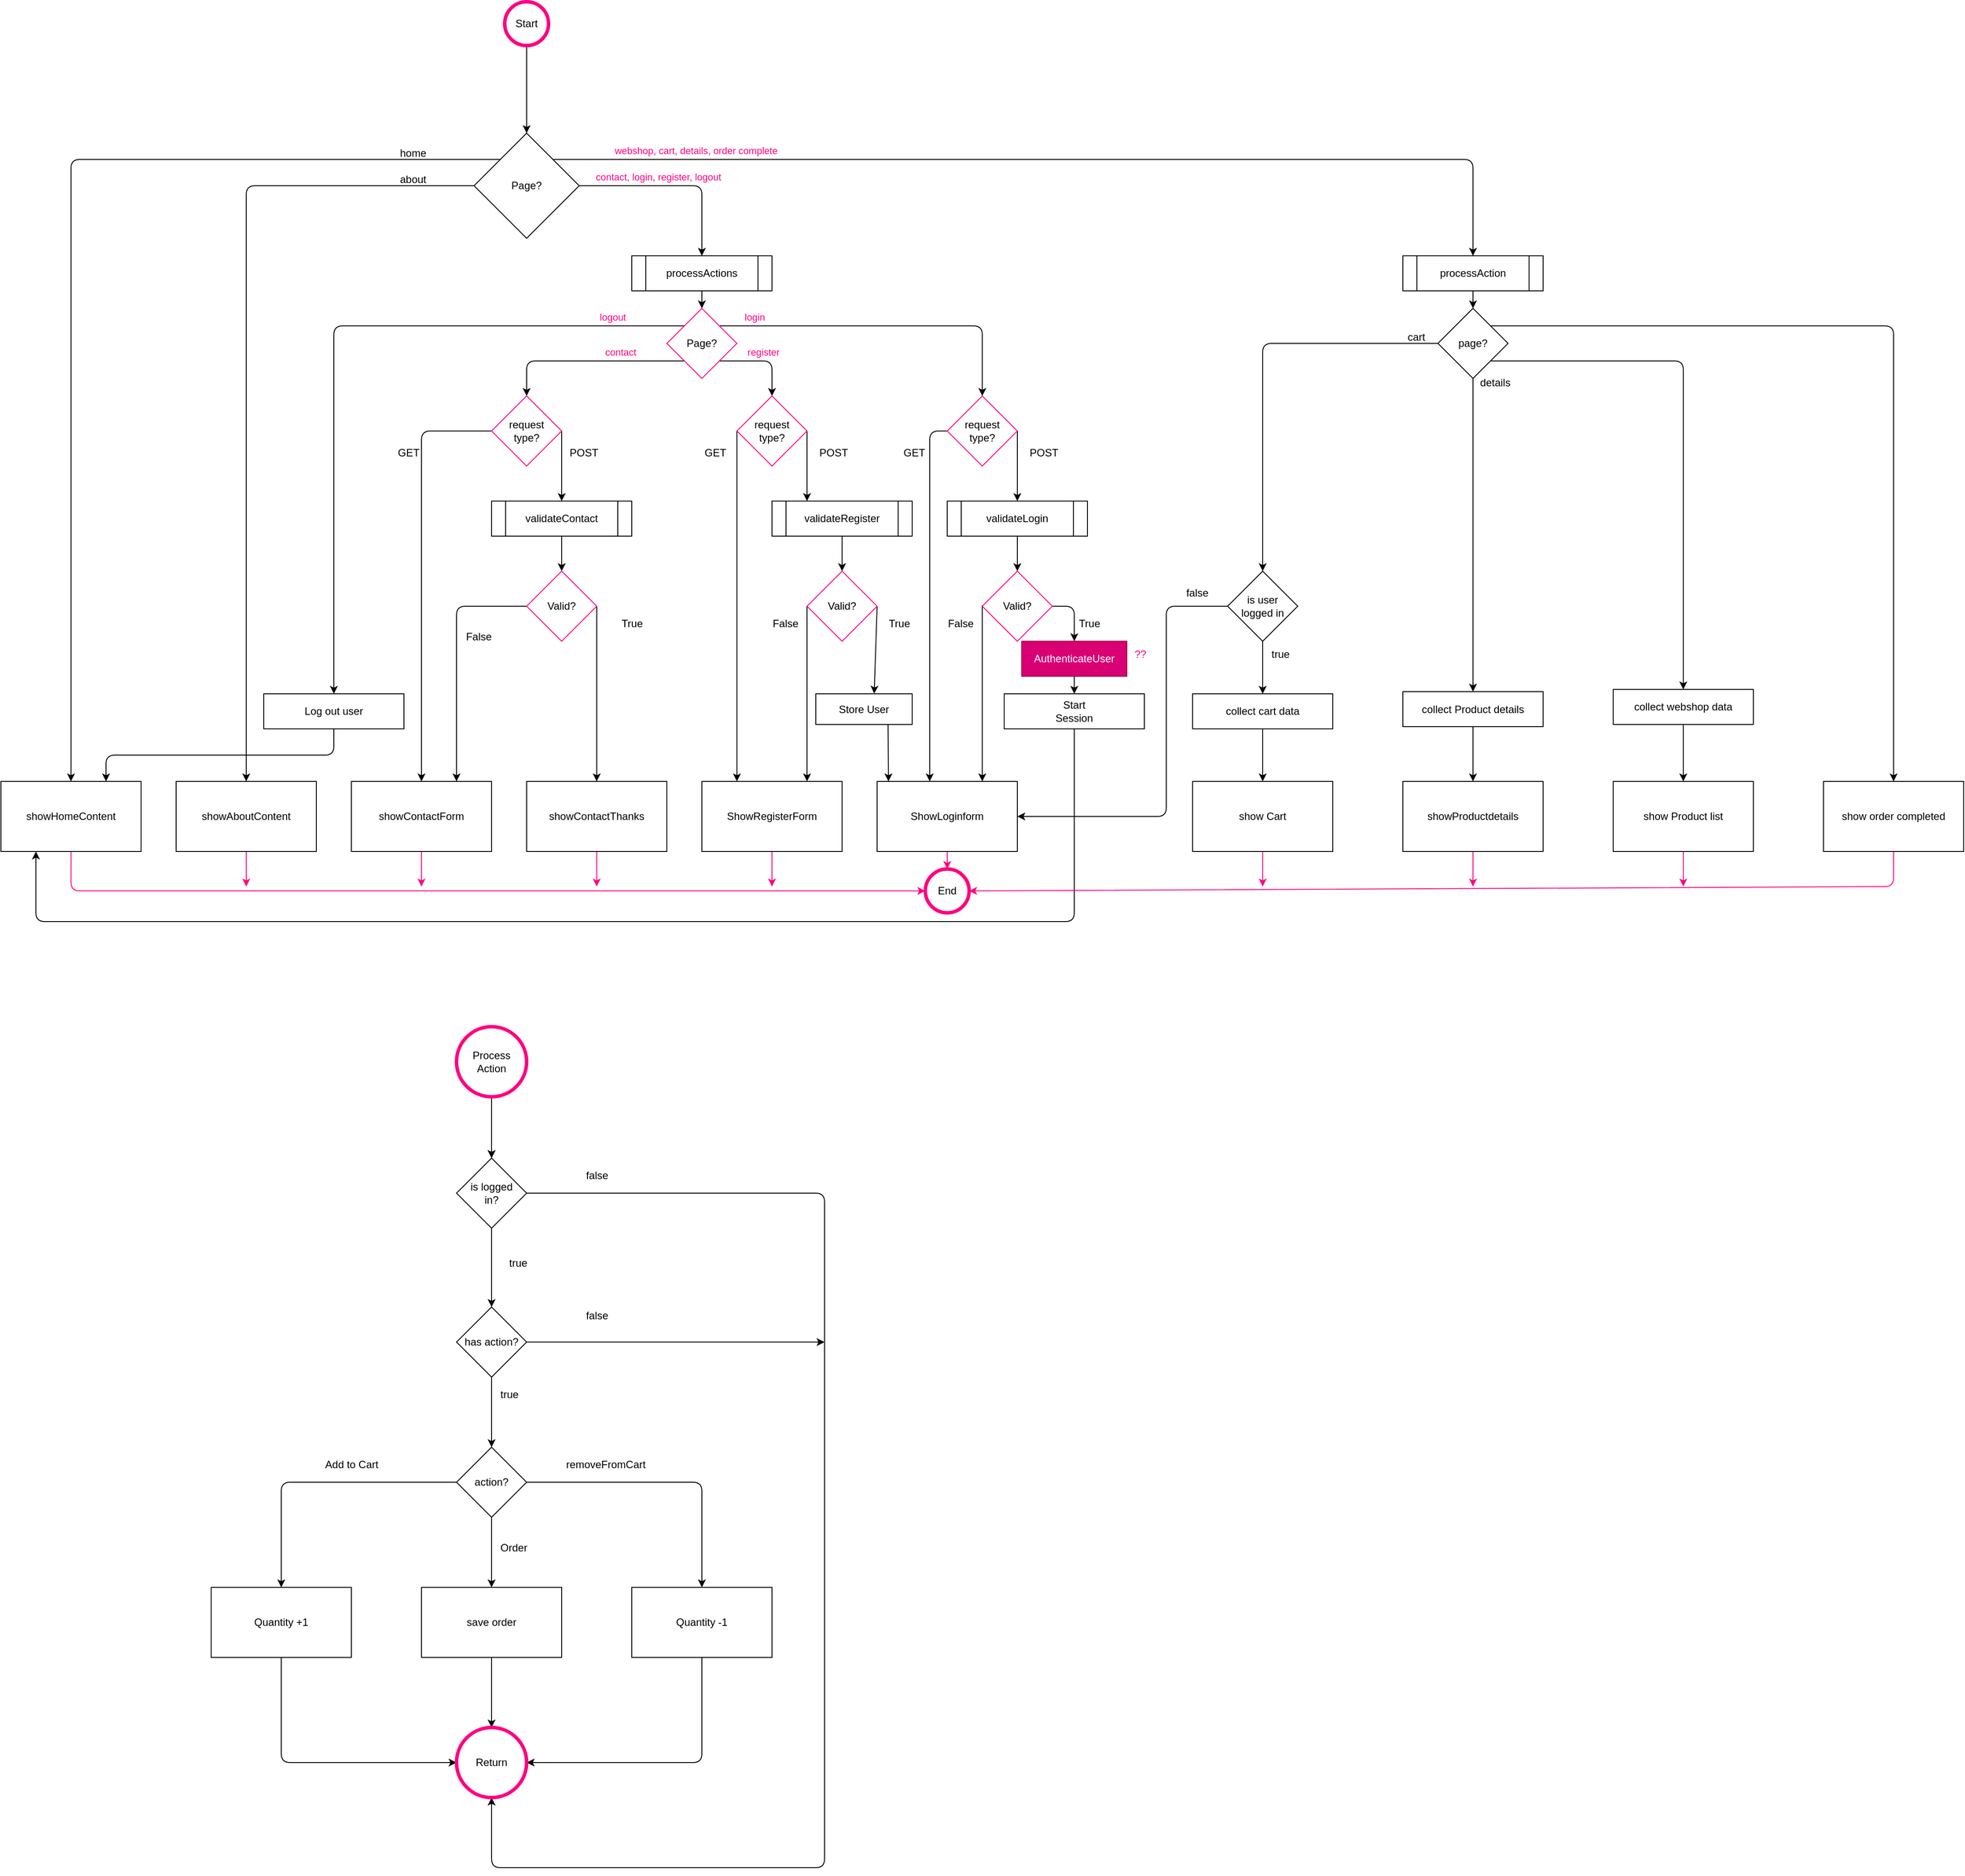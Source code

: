 <mxfile>
    <diagram id="lYHCnJGXT4uZlMi_fY7t" name="Page-1">
        <mxGraphModel dx="1980" dy="1879" grid="1" gridSize="10" guides="1" tooltips="1" connect="1" arrows="1" fold="1" page="1" pageScale="1" pageWidth="850" pageHeight="1100" background="none" math="0" shadow="0">
            <root>
                <mxCell id="0"/>
                <mxCell id="1" parent="0"/>
                <mxCell id="90" value="Page?" style="rhombus;whiteSpace=wrap;html=1;" parent="1" vertex="1">
                    <mxGeometry x="300" y="-140" width="120" height="120" as="geometry"/>
                </mxCell>
                <mxCell id="289" style="edgeStyle=none;html=1;exitX=0.5;exitY=1;exitDx=0;exitDy=0;entryX=0;entryY=0.5;entryDx=0;entryDy=0;strokeColor=#FF0080;" edge="1" parent="1" source="91" target="282">
                    <mxGeometry relative="1" as="geometry">
                        <Array as="points">
                            <mxPoint x="-160" y="725"/>
                        </Array>
                    </mxGeometry>
                </mxCell>
                <mxCell id="91" value="showHomeContent" style="rounded=0;whiteSpace=wrap;html=1;" parent="1" vertex="1">
                    <mxGeometry x="-240" y="600" width="160" height="80" as="geometry"/>
                </mxCell>
                <mxCell id="290" style="edgeStyle=none;html=1;exitX=0.5;exitY=1;exitDx=0;exitDy=0;strokeColor=#FF0080;" edge="1" parent="1" source="92">
                    <mxGeometry relative="1" as="geometry">
                        <mxPoint x="40" y="720" as="targetPoint"/>
                    </mxGeometry>
                </mxCell>
                <mxCell id="92" value="showAboutContent" style="rounded=0;whiteSpace=wrap;html=1;" parent="1" vertex="1">
                    <mxGeometry x="-40" y="600" width="160" height="80" as="geometry"/>
                </mxCell>
                <mxCell id="291" style="edgeStyle=none;html=1;exitX=0.5;exitY=1;exitDx=0;exitDy=0;strokeColor=#FF0080;" edge="1" parent="1" source="93">
                    <mxGeometry relative="1" as="geometry">
                        <mxPoint x="240" y="720" as="targetPoint"/>
                    </mxGeometry>
                </mxCell>
                <mxCell id="93" value="showContactForm" style="rounded=0;whiteSpace=wrap;html=1;" parent="1" vertex="1">
                    <mxGeometry x="160" y="600" width="160" height="80" as="geometry"/>
                </mxCell>
                <mxCell id="292" style="edgeStyle=none;html=1;exitX=0.5;exitY=1;exitDx=0;exitDy=0;strokeColor=#FF0080;" edge="1" parent="1" source="94">
                    <mxGeometry relative="1" as="geometry">
                        <mxPoint x="440" y="720" as="targetPoint"/>
                    </mxGeometry>
                </mxCell>
                <mxCell id="94" value="showContactThanks" style="rounded=0;whiteSpace=wrap;html=1;" parent="1" vertex="1">
                    <mxGeometry x="360" y="600" width="160" height="80" as="geometry"/>
                </mxCell>
                <mxCell id="293" style="edgeStyle=none;html=1;exitX=0.5;exitY=1;exitDx=0;exitDy=0;strokeColor=#FF0080;" edge="1" parent="1" source="95">
                    <mxGeometry relative="1" as="geometry">
                        <mxPoint x="640" y="720" as="targetPoint"/>
                    </mxGeometry>
                </mxCell>
                <mxCell id="95" value="ShowRegisterForm" style="rounded=0;whiteSpace=wrap;html=1;" parent="1" vertex="1">
                    <mxGeometry x="560" y="600" width="160" height="80" as="geometry"/>
                </mxCell>
                <mxCell id="283" style="edgeStyle=none;html=1;exitX=0.5;exitY=1;exitDx=0;exitDy=0;entryX=0.5;entryY=0;entryDx=0;entryDy=0;strokeColor=#FF0080;" edge="1" parent="1" source="96" target="282">
                    <mxGeometry relative="1" as="geometry"/>
                </mxCell>
                <mxCell id="96" value="ShowLoginform" style="rounded=0;whiteSpace=wrap;html=1;" parent="1" vertex="1">
                    <mxGeometry x="760" y="600" width="160" height="80" as="geometry"/>
                </mxCell>
                <mxCell id="98" value="" style="endArrow=classic;html=1;exitX=0;exitY=0;exitDx=0;exitDy=0;entryX=0.5;entryY=0;entryDx=0;entryDy=0;" parent="1" source="90" target="91" edge="1">
                    <mxGeometry width="50" height="50" relative="1" as="geometry">
                        <mxPoint x="350" y="430" as="sourcePoint"/>
                        <mxPoint x="-200" y="120" as="targetPoint"/>
                        <Array as="points">
                            <mxPoint x="-160" y="-110"/>
                        </Array>
                    </mxGeometry>
                </mxCell>
                <mxCell id="100" value="" style="endArrow=classic;html=1;exitX=0;exitY=0.5;exitDx=0;exitDy=0;entryX=0.5;entryY=0;entryDx=0;entryDy=0;" parent="1" source="90" target="92" edge="1">
                    <mxGeometry width="50" height="50" relative="1" as="geometry">
                        <mxPoint x="350" y="320" as="sourcePoint"/>
                        <mxPoint x="400" y="270" as="targetPoint"/>
                        <Array as="points">
                            <mxPoint x="40" y="-80"/>
                        </Array>
                    </mxGeometry>
                </mxCell>
                <mxCell id="101" value="about" style="text;html=1;align=center;verticalAlign=middle;resizable=0;points=[];autosize=1;strokeColor=none;fillColor=none;" parent="1" vertex="1">
                    <mxGeometry x="205" y="-102" width="50" height="30" as="geometry"/>
                </mxCell>
                <mxCell id="107" value="" style="endArrow=classic;html=1;exitX=0;exitY=0.5;exitDx=0;exitDy=0;entryX=0.5;entryY=0;entryDx=0;entryDy=0;" parent="1" source="269" target="93" edge="1">
                    <mxGeometry width="50" height="50" relative="1" as="geometry">
                        <mxPoint x="360" y="180" as="sourcePoint"/>
                        <mxPoint x="400" y="270" as="targetPoint"/>
                        <Array as="points">
                            <mxPoint x="240" y="200"/>
                        </Array>
                    </mxGeometry>
                </mxCell>
                <mxCell id="108" value="GET" style="text;html=1;align=center;verticalAlign=middle;resizable=0;points=[];autosize=1;strokeColor=none;fillColor=none;" parent="1" vertex="1">
                    <mxGeometry x="200" y="210" width="50" height="30" as="geometry"/>
                </mxCell>
                <mxCell id="110" value="POST" style="text;html=1;align=center;verticalAlign=middle;resizable=0;points=[];autosize=1;strokeColor=none;fillColor=none;" parent="1" vertex="1">
                    <mxGeometry x="395" y="210" width="60" height="30" as="geometry"/>
                </mxCell>
                <mxCell id="114" style="edgeStyle=none;html=1;entryX=0.5;entryY=0;entryDx=0;entryDy=0;" parent="1" edge="1">
                    <mxGeometry relative="1" as="geometry">
                        <mxPoint x="400" y="320" as="sourcePoint"/>
                        <mxPoint x="400" y="360" as="targetPoint"/>
                    </mxGeometry>
                </mxCell>
                <mxCell id="112" value="" style="endArrow=classic;html=1;exitX=1;exitY=0.5;exitDx=0;exitDy=0;entryX=0.5;entryY=0;entryDx=0;entryDy=0;" parent="1" source="269" edge="1">
                    <mxGeometry width="50" height="50" relative="1" as="geometry">
                        <mxPoint x="400" y="220" as="sourcePoint"/>
                        <mxPoint x="400" y="280" as="targetPoint"/>
                    </mxGeometry>
                </mxCell>
                <mxCell id="116" value="" style="endArrow=classic;html=1;exitX=0.75;exitY=1;exitDx=0;exitDy=0;entryX=0.5;entryY=0;entryDx=0;entryDy=0;" parent="1" target="94" edge="1">
                    <mxGeometry width="50" height="50" relative="1" as="geometry">
                        <mxPoint x="440" y="400" as="sourcePoint"/>
                        <mxPoint x="400" y="270" as="targetPoint"/>
                    </mxGeometry>
                </mxCell>
                <mxCell id="117" value="" style="endArrow=classic;html=1;exitX=0;exitY=0.5;exitDx=0;exitDy=0;entryX=0.75;entryY=0;entryDx=0;entryDy=0;" parent="1" source="271" target="93" edge="1">
                    <mxGeometry width="50" height="50" relative="1" as="geometry">
                        <mxPoint x="320" y="380" as="sourcePoint"/>
                        <mxPoint x="400" y="270" as="targetPoint"/>
                        <Array as="points">
                            <mxPoint x="280" y="400"/>
                        </Array>
                    </mxGeometry>
                </mxCell>
                <mxCell id="118" value="True" style="text;html=1;align=center;verticalAlign=middle;resizable=0;points=[];autosize=1;strokeColor=none;fillColor=none;" parent="1" vertex="1">
                    <mxGeometry x="455" y="405" width="50" height="30" as="geometry"/>
                </mxCell>
                <mxCell id="119" value="False" style="text;html=1;align=center;verticalAlign=middle;resizable=0;points=[];autosize=1;strokeColor=none;fillColor=none;" parent="1" vertex="1">
                    <mxGeometry x="280" y="420" width="50" height="30" as="geometry"/>
                </mxCell>
                <mxCell id="126" value="" style="endArrow=classic;html=1;exitX=0.25;exitY=1;exitDx=0;exitDy=0;entryX=0.25;entryY=0;entryDx=0;entryDy=0;" parent="1" target="95" edge="1">
                    <mxGeometry width="50" height="50" relative="1" as="geometry">
                        <mxPoint x="600" y="200" as="sourcePoint"/>
                        <mxPoint x="600" y="280" as="targetPoint"/>
                    </mxGeometry>
                </mxCell>
                <mxCell id="127" value="GET" style="text;html=1;align=center;verticalAlign=middle;resizable=0;points=[];autosize=1;strokeColor=none;fillColor=none;" parent="1" vertex="1">
                    <mxGeometry x="550" y="210" width="50" height="30" as="geometry"/>
                </mxCell>
                <mxCell id="128" value="" style="endArrow=classic;html=1;exitX=0.75;exitY=1;exitDx=0;exitDy=0;" parent="1" edge="1">
                    <mxGeometry width="50" height="50" relative="1" as="geometry">
                        <mxPoint x="680" y="200" as="sourcePoint"/>
                        <mxPoint x="680" y="280" as="targetPoint"/>
                    </mxGeometry>
                </mxCell>
                <mxCell id="129" value="POST" style="text;html=1;align=center;verticalAlign=middle;resizable=0;points=[];autosize=1;strokeColor=none;fillColor=none;" parent="1" vertex="1">
                    <mxGeometry x="680" y="210" width="60" height="30" as="geometry"/>
                </mxCell>
                <mxCell id="131" value="" style="endArrow=classic;html=1;" parent="1" edge="1">
                    <mxGeometry width="50" height="50" relative="1" as="geometry">
                        <mxPoint x="720" y="320" as="sourcePoint"/>
                        <mxPoint x="720" y="360" as="targetPoint"/>
                    </mxGeometry>
                </mxCell>
                <mxCell id="133" value="" style="endArrow=classic;html=1;exitX=0.25;exitY=1;exitDx=0;exitDy=0;entryX=0.75;entryY=0;entryDx=0;entryDy=0;" parent="1" target="95" edge="1">
                    <mxGeometry width="50" height="50" relative="1" as="geometry">
                        <mxPoint x="680" y="400" as="sourcePoint"/>
                        <mxPoint x="770" y="270" as="targetPoint"/>
                    </mxGeometry>
                </mxCell>
                <mxCell id="135" value="True" style="text;html=1;align=center;verticalAlign=middle;resizable=0;points=[];autosize=1;strokeColor=none;fillColor=none;" parent="1" vertex="1">
                    <mxGeometry x="760" y="405" width="50" height="30" as="geometry"/>
                </mxCell>
                <mxCell id="137" value="False" style="text;html=1;align=center;verticalAlign=middle;resizable=0;points=[];autosize=1;strokeColor=none;fillColor=none;" parent="1" vertex="1">
                    <mxGeometry x="630" y="405" width="50" height="30" as="geometry"/>
                </mxCell>
                <mxCell id="138" value="" style="endArrow=classic;html=1;exitX=0;exitY=0.5;exitDx=0;exitDy=0;" parent="1" source="270" edge="1">
                    <mxGeometry width="50" height="50" relative="1" as="geometry">
                        <mxPoint x="822" y="200" as="sourcePoint"/>
                        <mxPoint x="820" y="600" as="targetPoint"/>
                        <Array as="points">
                            <mxPoint x="820" y="200"/>
                        </Array>
                    </mxGeometry>
                </mxCell>
                <mxCell id="139" value="GET" style="text;html=1;align=center;verticalAlign=middle;resizable=0;points=[];autosize=1;strokeColor=none;fillColor=none;" parent="1" vertex="1">
                    <mxGeometry x="777" y="210" width="50" height="30" as="geometry"/>
                </mxCell>
                <mxCell id="141" value="" style="endArrow=classic;html=1;exitX=0.75;exitY=1;exitDx=0;exitDy=0;" parent="1" edge="1">
                    <mxGeometry width="50" height="50" relative="1" as="geometry">
                        <mxPoint x="920" y="200" as="sourcePoint"/>
                        <mxPoint x="920" y="280" as="targetPoint"/>
                    </mxGeometry>
                </mxCell>
                <mxCell id="157" value="" style="edgeStyle=none;html=1;" parent="1" edge="1">
                    <mxGeometry relative="1" as="geometry">
                        <mxPoint x="920" y="320" as="sourcePoint"/>
                        <mxPoint x="920" y="360" as="targetPoint"/>
                    </mxGeometry>
                </mxCell>
                <mxCell id="144" value="" style="endArrow=classic;html=1;entryX=0.75;entryY=0;entryDx=0;entryDy=0;" parent="1" target="96" edge="1">
                    <mxGeometry width="50" height="50" relative="1" as="geometry">
                        <mxPoint x="880" y="399" as="sourcePoint"/>
                        <mxPoint x="720" y="350" as="targetPoint"/>
                    </mxGeometry>
                </mxCell>
                <mxCell id="145" value="False" style="text;html=1;align=center;verticalAlign=middle;resizable=0;points=[];autosize=1;strokeColor=none;fillColor=none;" parent="1" vertex="1">
                    <mxGeometry x="830" y="405" width="50" height="30" as="geometry"/>
                </mxCell>
                <mxCell id="146" value="POST" style="text;html=1;align=center;verticalAlign=middle;resizable=0;points=[];autosize=1;strokeColor=none;fillColor=none;" parent="1" vertex="1">
                    <mxGeometry x="920" y="210" width="60" height="30" as="geometry"/>
                </mxCell>
                <mxCell id="150" value="&lt;font color=&quot;#ff0080&quot;&gt;contact&lt;/font&gt;" style="endArrow=classic;html=1;entryX=0.5;entryY=0;entryDx=0;entryDy=0;exitX=0;exitY=1;exitDx=0;exitDy=0;" parent="1" target="269" edge="1" source="266">
                    <mxGeometry x="-0.333" y="-10" width="50" height="50" relative="1" as="geometry">
                        <mxPoint x="477" y="80" as="sourcePoint"/>
                        <mxPoint x="400" y="140" as="targetPoint"/>
                        <Array as="points">
                            <mxPoint x="520" y="120"/>
                            <mxPoint x="360" y="120"/>
                        </Array>
                        <mxPoint as="offset"/>
                    </mxGeometry>
                </mxCell>
                <mxCell id="151" value="&lt;font color=&quot;#ff0080&quot;&gt;register&lt;/font&gt;" style="endArrow=classic;html=1;entryX=0.5;entryY=0;entryDx=0;entryDy=0;exitX=1;exitY=1;exitDx=0;exitDy=0;" parent="1" edge="1" source="266">
                    <mxGeometry y="10" width="50" height="50" relative="1" as="geometry">
                        <mxPoint x="639.68" y="81.32" as="sourcePoint"/>
                        <mxPoint x="640" y="160" as="targetPoint"/>
                        <Array as="points">
                            <mxPoint x="600" y="120"/>
                            <mxPoint x="640" y="120"/>
                        </Array>
                        <mxPoint as="offset"/>
                    </mxGeometry>
                </mxCell>
                <mxCell id="152" value="&lt;font color=&quot;#ff0080&quot;&gt;login&lt;/font&gt;" style="endArrow=classic;html=1;exitX=1;exitY=0;exitDx=0;exitDy=0;entryX=0.5;entryY=0;entryDx=0;entryDy=0;" parent="1" edge="1" source="266">
                    <mxGeometry x="-0.789" y="10" width="50" height="50" relative="1" as="geometry">
                        <mxPoint x="680" y="60" as="sourcePoint"/>
                        <mxPoint x="880" y="160" as="targetPoint"/>
                        <Array as="points">
                            <mxPoint x="880" y="80"/>
                        </Array>
                        <mxPoint as="offset"/>
                    </mxGeometry>
                </mxCell>
                <mxCell id="154" value="True" style="text;html=1;align=center;verticalAlign=middle;resizable=0;points=[];autosize=1;strokeColor=none;fillColor=none;" parent="1" vertex="1">
                    <mxGeometry x="977" y="405" width="50" height="30" as="geometry"/>
                </mxCell>
                <mxCell id="158" value="" style="endArrow=classic;html=1;entryX=0.25;entryY=1;entryDx=0;entryDy=0;exitX=0.5;exitY=1;exitDx=0;exitDy=0;" parent="1" source="164" target="91" edge="1">
                    <mxGeometry width="50" height="50" relative="1" as="geometry">
                        <mxPoint x="880" y="640" as="sourcePoint"/>
                        <mxPoint x="440" y="350" as="targetPoint"/>
                        <Array as="points">
                            <mxPoint x="985" y="760"/>
                            <mxPoint x="-200" y="760"/>
                        </Array>
                    </mxGeometry>
                </mxCell>
                <mxCell id="159" value="&lt;font color=&quot;#ff0080&quot;&gt;logout&lt;/font&gt;" style="endArrow=classic;html=1;exitX=0;exitY=0;exitDx=0;exitDy=0;entryX=0.5;entryY=0;entryDx=0;entryDy=0;" parent="1" target="162" edge="1" source="266">
                    <mxGeometry x="-0.8" y="-10" width="50" height="50" relative="1" as="geometry">
                        <mxPoint x="440" y="60" as="sourcePoint"/>
                        <mxPoint x="220" y="80" as="targetPoint"/>
                        <Array as="points">
                            <mxPoint x="140" y="80"/>
                        </Array>
                        <mxPoint as="offset"/>
                    </mxGeometry>
                </mxCell>
                <mxCell id="161" value="" style="endArrow=classic;html=1;entryX=0.75;entryY=0;entryDx=0;entryDy=0;exitX=0.5;exitY=1;exitDx=0;exitDy=0;" parent="1" source="162" target="91" edge="1">
                    <mxGeometry width="50" height="50" relative="1" as="geometry">
                        <mxPoint x="140" y="240" as="sourcePoint"/>
                        <mxPoint x="550" y="230" as="targetPoint"/>
                        <Array as="points">
                            <mxPoint x="140" y="570"/>
                            <mxPoint x="-120" y="570"/>
                        </Array>
                    </mxGeometry>
                </mxCell>
                <mxCell id="162" value="Log out user" style="rounded=0;whiteSpace=wrap;html=1;" parent="1" vertex="1">
                    <mxGeometry x="60" y="500" width="160" height="40" as="geometry"/>
                </mxCell>
                <mxCell id="164" value="Start&lt;br&gt;Session" style="rounded=0;whiteSpace=wrap;html=1;" parent="1" vertex="1">
                    <mxGeometry x="905" y="500" width="160" height="40" as="geometry"/>
                </mxCell>
                <mxCell id="165" value="" style="endArrow=classic;html=1;exitX=0.75;exitY=1;exitDx=0;exitDy=0;entryX=0.5;entryY=0;entryDx=0;entryDy=0;" parent="1" edge="1" target="200">
                    <mxGeometry width="50" height="50" relative="1" as="geometry">
                        <mxPoint x="960" y="400" as="sourcePoint"/>
                        <mxPoint x="960" y="480" as="targetPoint"/>
                        <Array as="points">
                            <mxPoint x="985" y="400"/>
                        </Array>
                    </mxGeometry>
                </mxCell>
                <mxCell id="267" style="edgeStyle=none;html=1;exitX=0.5;exitY=1;exitDx=0;exitDy=0;entryX=0.5;entryY=0;entryDx=0;entryDy=0;" edge="1" parent="1" source="188" target="266">
                    <mxGeometry relative="1" as="geometry"/>
                </mxCell>
                <mxCell id="188" value="processActions" style="shape=process;whiteSpace=wrap;html=1;backgroundOutline=1;" parent="1" vertex="1">
                    <mxGeometry x="480" width="160" height="40" as="geometry"/>
                </mxCell>
                <mxCell id="189" value="validateContact" style="shape=process;whiteSpace=wrap;html=1;backgroundOutline=1;" parent="1" vertex="1">
                    <mxGeometry x="320" y="280" width="160" height="40" as="geometry"/>
                </mxCell>
                <mxCell id="190" value="validateRegister" style="shape=process;whiteSpace=wrap;html=1;backgroundOutline=1;" parent="1" vertex="1">
                    <mxGeometry x="640" y="280" width="160" height="40" as="geometry"/>
                </mxCell>
                <mxCell id="191" value="validateLogin" style="shape=process;whiteSpace=wrap;html=1;backgroundOutline=1;" parent="1" vertex="1">
                    <mxGeometry x="840" y="280" width="160" height="40" as="geometry"/>
                </mxCell>
                <mxCell id="193" value="&lt;font color=&quot;#ff0080&quot;&gt;contact, login, register, logout&lt;/font&gt;" style="endArrow=classic;html=1;exitX=1;exitY=0.5;exitDx=0;exitDy=0;" parent="1" source="90" edge="1">
                    <mxGeometry x="-0.182" y="10" width="50" height="50" relative="1" as="geometry">
                        <mxPoint x="440" y="190" as="sourcePoint"/>
                        <mxPoint x="560" as="targetPoint"/>
                        <Array as="points">
                            <mxPoint x="560" y="-80"/>
                        </Array>
                        <mxPoint as="offset"/>
                    </mxGeometry>
                </mxCell>
                <mxCell id="274" style="edgeStyle=none;html=1;exitX=0.75;exitY=1;exitDx=0;exitDy=0;entryX=0.081;entryY=0;entryDx=0;entryDy=0;entryPerimeter=0;" edge="1" parent="1" source="198" target="96">
                    <mxGeometry relative="1" as="geometry"/>
                </mxCell>
                <mxCell id="198" value="Store User" style="rounded=0;whiteSpace=wrap;html=1;" parent="1" vertex="1">
                    <mxGeometry x="690" y="500" width="110" height="35" as="geometry"/>
                </mxCell>
                <mxCell id="199" value="" style="endArrow=classic;html=1;entryX=0.606;entryY=-0.006;entryDx=0;entryDy=0;entryPerimeter=0;exitX=0.75;exitY=1;exitDx=0;exitDy=0;" parent="1" target="198" edge="1">
                    <mxGeometry width="50" height="50" relative="1" as="geometry">
                        <mxPoint x="760" y="400" as="sourcePoint"/>
                        <mxPoint x="470" y="260" as="targetPoint"/>
                    </mxGeometry>
                </mxCell>
                <mxCell id="202" style="edgeStyle=none;html=1;entryX=0.5;entryY=0;entryDx=0;entryDy=0;" parent="1" source="200" target="164" edge="1">
                    <mxGeometry relative="1" as="geometry"/>
                </mxCell>
                <mxCell id="200" value="AuthenticateUser" style="rounded=0;whiteSpace=wrap;html=1;fillColor=#d80073;fontColor=#ffffff;strokeColor=#A50040;" parent="1" vertex="1">
                    <mxGeometry x="925" y="440" width="120" height="40" as="geometry"/>
                </mxCell>
                <mxCell id="205" style="edgeStyle=none;html=1;entryX=0.5;entryY=0;entryDx=0;entryDy=0;" parent="1" target="204" edge="1">
                    <mxGeometry relative="1" as="geometry">
                        <mxPoint x="320" y="960" as="sourcePoint"/>
                    </mxGeometry>
                </mxCell>
                <mxCell id="222" style="edgeStyle=none;html=1;entryX=0.5;entryY=0;entryDx=0;entryDy=0;" parent="1" source="204" target="206" edge="1">
                    <mxGeometry relative="1" as="geometry"/>
                </mxCell>
                <mxCell id="223" style="edgeStyle=none;html=1;entryX=0.5;entryY=1;entryDx=0;entryDy=0;" parent="1" source="204" target="278" edge="1">
                    <mxGeometry relative="1" as="geometry">
                        <Array as="points">
                            <mxPoint x="700" y="1070"/>
                            <mxPoint x="700" y="1840"/>
                            <mxPoint x="320" y="1840"/>
                        </Array>
                        <mxPoint x="280" y="1760" as="targetPoint"/>
                    </mxGeometry>
                </mxCell>
                <mxCell id="204" value="is logged &lt;br&gt;in?" style="rhombus;whiteSpace=wrap;html=1;" parent="1" vertex="1">
                    <mxGeometry x="280" y="1030" width="80" height="80" as="geometry"/>
                </mxCell>
                <mxCell id="221" style="edgeStyle=none;html=1;entryX=0.5;entryY=0;entryDx=0;entryDy=0;" parent="1" source="206" target="207" edge="1">
                    <mxGeometry relative="1" as="geometry"/>
                </mxCell>
                <mxCell id="279" style="edgeStyle=none;html=1;exitX=1;exitY=0.5;exitDx=0;exitDy=0;" edge="1" parent="1" source="206">
                    <mxGeometry relative="1" as="geometry">
                        <mxPoint x="700" y="1240" as="targetPoint"/>
                    </mxGeometry>
                </mxCell>
                <mxCell id="206" value="has action?" style="rhombus;whiteSpace=wrap;html=1;" parent="1" vertex="1">
                    <mxGeometry x="280" y="1200" width="80" height="80" as="geometry"/>
                </mxCell>
                <mxCell id="207" value="action?" style="rhombus;whiteSpace=wrap;html=1;" parent="1" vertex="1">
                    <mxGeometry x="280" y="1360" width="80" height="80" as="geometry"/>
                </mxCell>
                <mxCell id="218" style="edgeStyle=none;html=1;" parent="1" source="208" edge="1">
                    <mxGeometry relative="1" as="geometry">
                        <mxPoint x="320" y="1680" as="targetPoint"/>
                    </mxGeometry>
                </mxCell>
                <mxCell id="208" value="save order" style="rounded=0;whiteSpace=wrap;html=1;" parent="1" vertex="1">
                    <mxGeometry x="240" y="1520" width="160" height="80" as="geometry"/>
                </mxCell>
                <mxCell id="219" style="edgeStyle=none;html=1;entryX=0;entryY=0.5;entryDx=0;entryDy=0;" parent="1" source="209" edge="1" target="278">
                    <mxGeometry relative="1" as="geometry">
                        <mxPoint x="240" y="1720.0" as="targetPoint"/>
                        <Array as="points">
                            <mxPoint x="80" y="1720"/>
                        </Array>
                    </mxGeometry>
                </mxCell>
                <mxCell id="209" value="Quantity +1" style="rounded=0;whiteSpace=wrap;html=1;" parent="1" vertex="1">
                    <mxGeometry y="1520" width="160" height="80" as="geometry"/>
                </mxCell>
                <mxCell id="220" style="edgeStyle=none;html=1;entryX=1;entryY=0.5;entryDx=0;entryDy=0;" parent="1" source="210" target="278" edge="1">
                    <mxGeometry relative="1" as="geometry">
                        <Array as="points">
                            <mxPoint x="560" y="1720"/>
                        </Array>
                        <mxPoint x="400" y="1720" as="targetPoint"/>
                    </mxGeometry>
                </mxCell>
                <mxCell id="210" value="Quantity -1" style="rounded=0;whiteSpace=wrap;html=1;" parent="1" vertex="1">
                    <mxGeometry x="480" y="1520" width="160" height="80" as="geometry"/>
                </mxCell>
                <mxCell id="211" value="" style="endArrow=classic;html=1;exitX=0;exitY=0.5;exitDx=0;exitDy=0;entryX=0.5;entryY=0;entryDx=0;entryDy=0;" parent="1" source="207" target="209" edge="1">
                    <mxGeometry width="50" height="50" relative="1" as="geometry">
                        <mxPoint x="570" y="1350" as="sourcePoint"/>
                        <mxPoint x="620" y="1300" as="targetPoint"/>
                        <Array as="points">
                            <mxPoint x="80" y="1400"/>
                        </Array>
                    </mxGeometry>
                </mxCell>
                <mxCell id="212" value="" style="endArrow=classic;html=1;exitX=0.5;exitY=1;exitDx=0;exitDy=0;entryX=0.5;entryY=0;entryDx=0;entryDy=0;" parent="1" source="207" target="208" edge="1">
                    <mxGeometry width="50" height="50" relative="1" as="geometry">
                        <mxPoint x="570" y="1350" as="sourcePoint"/>
                        <mxPoint x="620" y="1300" as="targetPoint"/>
                    </mxGeometry>
                </mxCell>
                <mxCell id="213" value="" style="endArrow=classic;html=1;exitX=1;exitY=0.5;exitDx=0;exitDy=0;entryX=0.5;entryY=0;entryDx=0;entryDy=0;" parent="1" source="207" target="210" edge="1">
                    <mxGeometry width="50" height="50" relative="1" as="geometry">
                        <mxPoint x="330" y="1450.0" as="sourcePoint"/>
                        <mxPoint x="330" y="1530.0" as="targetPoint"/>
                        <Array as="points">
                            <mxPoint x="560" y="1400"/>
                        </Array>
                    </mxGeometry>
                </mxCell>
                <mxCell id="214" value="Add to Cart" style="text;html=1;align=center;verticalAlign=middle;resizable=0;points=[];autosize=1;strokeColor=none;fillColor=none;" parent="1" vertex="1">
                    <mxGeometry x="120" y="1365" width="80" height="30" as="geometry"/>
                </mxCell>
                <mxCell id="215" value="removeFromCart" style="text;html=1;align=center;verticalAlign=middle;resizable=0;points=[];autosize=1;strokeColor=none;fillColor=none;" parent="1" vertex="1">
                    <mxGeometry x="395" y="1365" width="110" height="30" as="geometry"/>
                </mxCell>
                <mxCell id="216" value="Order" style="text;html=1;align=center;verticalAlign=middle;resizable=0;points=[];autosize=1;strokeColor=none;fillColor=none;" parent="1" vertex="1">
                    <mxGeometry x="320" y="1460" width="50" height="30" as="geometry"/>
                </mxCell>
                <mxCell id="288" style="edgeStyle=none;html=1;exitX=0.5;exitY=1;exitDx=0;exitDy=0;strokeColor=#FF0080;" edge="1" parent="1" source="225">
                    <mxGeometry relative="1" as="geometry">
                        <mxPoint x="1200" y="720" as="targetPoint"/>
                    </mxGeometry>
                </mxCell>
                <mxCell id="225" value="show Cart" style="rounded=0;whiteSpace=wrap;html=1;" parent="1" vertex="1">
                    <mxGeometry x="1120" y="600" width="160" height="80" as="geometry"/>
                </mxCell>
                <mxCell id="287" style="edgeStyle=none;html=1;exitX=0.5;exitY=1;exitDx=0;exitDy=0;strokeColor=#FF0080;" edge="1" parent="1" source="226">
                    <mxGeometry relative="1" as="geometry">
                        <mxPoint x="1440" y="720" as="targetPoint"/>
                    </mxGeometry>
                </mxCell>
                <mxCell id="226" value="showProductdetails" style="rounded=0;whiteSpace=wrap;html=1;" parent="1" vertex="1">
                    <mxGeometry x="1360" y="600" width="160" height="80" as="geometry"/>
                </mxCell>
                <mxCell id="286" style="edgeStyle=none;html=1;exitX=0.5;exitY=1;exitDx=0;exitDy=0;strokeColor=#FF0080;" edge="1" parent="1" source="227">
                    <mxGeometry relative="1" as="geometry">
                        <mxPoint x="1680" y="720" as="targetPoint"/>
                    </mxGeometry>
                </mxCell>
                <mxCell id="227" value="show Product list" style="rounded=0;whiteSpace=wrap;html=1;" parent="1" vertex="1">
                    <mxGeometry x="1600" y="600" width="160" height="80" as="geometry"/>
                </mxCell>
                <mxCell id="233" style="edgeStyle=none;html=1;entryX=0.5;entryY=0;entryDx=0;entryDy=0;exitX=0.5;exitY=1;exitDx=0;exitDy=0;" parent="1" source="228" target="230" edge="1">
                    <mxGeometry relative="1" as="geometry"/>
                </mxCell>
                <mxCell id="228" value="processAction" style="shape=process;whiteSpace=wrap;html=1;backgroundOutline=1;" parent="1" vertex="1">
                    <mxGeometry x="1360" width="160" height="40" as="geometry"/>
                </mxCell>
                <mxCell id="229" value="&lt;font color=&quot;#ff0080&quot;&gt;webshop, cart, details, order complete&lt;/font&gt;" style="endArrow=classic;startArrow=none;html=1;exitX=1;exitY=0;exitDx=0;exitDy=0;startFill=0;entryX=0.5;entryY=0;entryDx=0;entryDy=0;" parent="1" source="90" target="228" edge="1">
                    <mxGeometry x="-0.719" y="10" width="50" height="50" relative="1" as="geometry">
                        <mxPoint x="1020" y="150" as="sourcePoint"/>
                        <mxPoint x="840" y="-200" as="targetPoint"/>
                        <Array as="points">
                            <mxPoint x="440" y="-110"/>
                            <mxPoint x="890" y="-110"/>
                            <mxPoint x="1440" y="-110"/>
                        </Array>
                        <mxPoint as="offset"/>
                    </mxGeometry>
                </mxCell>
                <mxCell id="242" style="edgeStyle=none;html=1;entryX=0.5;entryY=0;entryDx=0;entryDy=0;" parent="1" source="230" target="241" edge="1">
                    <mxGeometry relative="1" as="geometry">
                        <Array as="points">
                            <mxPoint x="1200" y="100"/>
                        </Array>
                    </mxGeometry>
                </mxCell>
                <mxCell id="248" style="edgeStyle=none;html=1;entryX=0.5;entryY=0;entryDx=0;entryDy=0;exitX=0.5;exitY=1;exitDx=0;exitDy=0;" parent="1" source="230" target="239" edge="1">
                    <mxGeometry relative="1" as="geometry">
                        <Array as="points">
                            <mxPoint x="1440" y="400"/>
                        </Array>
                    </mxGeometry>
                </mxCell>
                <mxCell id="251" style="edgeStyle=none;html=1;entryX=0.5;entryY=0;entryDx=0;entryDy=0;exitX=1;exitY=1;exitDx=0;exitDy=0;" parent="1" source="230" target="240" edge="1">
                    <mxGeometry relative="1" as="geometry">
                        <Array as="points">
                            <mxPoint x="1680" y="120"/>
                        </Array>
                    </mxGeometry>
                </mxCell>
                <mxCell id="230" value="page?" style="rhombus;whiteSpace=wrap;html=1;" parent="1" vertex="1">
                    <mxGeometry x="1400" y="60" width="80" height="80" as="geometry"/>
                </mxCell>
                <mxCell id="238" style="edgeStyle=none;html=1;entryX=0.5;entryY=0;entryDx=0;entryDy=0;" parent="1" source="237" target="225" edge="1">
                    <mxGeometry relative="1" as="geometry"/>
                </mxCell>
                <mxCell id="237" value="collect cart data" style="rounded=0;whiteSpace=wrap;html=1;" parent="1" vertex="1">
                    <mxGeometry x="1120" y="500" width="160" height="40" as="geometry"/>
                </mxCell>
                <mxCell id="250" style="edgeStyle=none;html=1;entryX=0.5;entryY=0;entryDx=0;entryDy=0;" parent="1" source="239" target="226" edge="1">
                    <mxGeometry relative="1" as="geometry"/>
                </mxCell>
                <mxCell id="239" value="collect Product details" style="rounded=0;whiteSpace=wrap;html=1;" parent="1" vertex="1">
                    <mxGeometry x="1360" y="497.5" width="160" height="40" as="geometry"/>
                </mxCell>
                <mxCell id="252" style="edgeStyle=none;html=1;entryX=0.5;entryY=0;entryDx=0;entryDy=0;" parent="1" source="240" target="227" edge="1">
                    <mxGeometry relative="1" as="geometry"/>
                </mxCell>
                <mxCell id="240" value="collect webshop data" style="rounded=0;whiteSpace=wrap;html=1;" parent="1" vertex="1">
                    <mxGeometry x="1600" y="495" width="160" height="40" as="geometry"/>
                </mxCell>
                <mxCell id="243" style="edgeStyle=none;html=1;entryX=0.5;entryY=0;entryDx=0;entryDy=0;" parent="1" source="241" target="237" edge="1">
                    <mxGeometry relative="1" as="geometry"/>
                </mxCell>
                <mxCell id="244" style="edgeStyle=none;html=1;entryX=1;entryY=0.5;entryDx=0;entryDy=0;" parent="1" source="241" target="96" edge="1">
                    <mxGeometry relative="1" as="geometry">
                        <Array as="points">
                            <mxPoint x="1090" y="400"/>
                            <mxPoint x="1090" y="640"/>
                        </Array>
                    </mxGeometry>
                </mxCell>
                <mxCell id="241" value="is user &lt;br&gt;logged in" style="rhombus;whiteSpace=wrap;html=1;" parent="1" vertex="1">
                    <mxGeometry x="1160" y="360" width="80" height="80" as="geometry"/>
                </mxCell>
                <mxCell id="245" value="cart" style="text;html=1;align=center;verticalAlign=middle;resizable=0;points=[];autosize=1;strokeColor=none;fillColor=none;" parent="1" vertex="1">
                    <mxGeometry x="1355" y="78" width="40" height="30" as="geometry"/>
                </mxCell>
                <mxCell id="246" value="false" style="text;html=1;align=center;verticalAlign=middle;resizable=0;points=[];autosize=1;strokeColor=none;fillColor=none;" parent="1" vertex="1">
                    <mxGeometry x="1100" y="370" width="50" height="30" as="geometry"/>
                </mxCell>
                <mxCell id="247" value="true" style="text;html=1;align=center;verticalAlign=middle;resizable=0;points=[];autosize=1;strokeColor=none;fillColor=none;" parent="1" vertex="1">
                    <mxGeometry x="1200" y="440" width="40" height="30" as="geometry"/>
                </mxCell>
                <mxCell id="249" value="details" style="text;html=1;align=center;verticalAlign=middle;resizable=0;points=[];autosize=1;strokeColor=none;fillColor=none;" parent="1" vertex="1">
                    <mxGeometry x="1435" y="130" width="60" height="30" as="geometry"/>
                </mxCell>
                <mxCell id="253" value="&lt;font color=&quot;#ffffff&quot;&gt;webshop&lt;/font&gt;" style="text;html=1;align=center;verticalAlign=middle;resizable=0;points=[];autosize=1;strokeColor=none;fillColor=none;" parent="1" vertex="1">
                    <mxGeometry x="1480" y="97" width="70" height="30" as="geometry"/>
                </mxCell>
                <mxCell id="285" style="edgeStyle=none;html=1;exitX=0.5;exitY=1;exitDx=0;exitDy=0;entryX=1;entryY=0.5;entryDx=0;entryDy=0;strokeColor=#FF0080;" edge="1" parent="1" source="254" target="282">
                    <mxGeometry relative="1" as="geometry">
                        <Array as="points">
                            <mxPoint x="1920" y="720"/>
                        </Array>
                    </mxGeometry>
                </mxCell>
                <mxCell id="254" value="show order completed" style="rounded=0;whiteSpace=wrap;html=1;" parent="1" vertex="1">
                    <mxGeometry x="1840" y="600" width="160" height="80" as="geometry"/>
                </mxCell>
                <mxCell id="255" value="" style="endArrow=classic;html=1;exitX=1;exitY=0;exitDx=0;exitDy=0;entryX=0.5;entryY=0;entryDx=0;entryDy=0;" parent="1" source="230" target="254" edge="1">
                    <mxGeometry width="50" height="50" relative="1" as="geometry">
                        <mxPoint x="1180" y="510" as="sourcePoint"/>
                        <mxPoint x="1230" y="460" as="targetPoint"/>
                        <Array as="points">
                            <mxPoint x="1920" y="80"/>
                        </Array>
                    </mxGeometry>
                </mxCell>
                <mxCell id="256" value="&lt;font color=&quot;#ffffff&quot;&gt;order completed&lt;/font&gt;" style="text;html=1;align=center;verticalAlign=middle;resizable=0;points=[];autosize=1;strokeColor=none;fillColor=none;" parent="1" vertex="1">
                    <mxGeometry x="1480" y="58" width="110" height="30" as="geometry"/>
                </mxCell>
                <mxCell id="257" value="false" style="text;html=1;align=center;verticalAlign=middle;resizable=0;points=[];autosize=1;strokeColor=none;fillColor=none;" parent="1" vertex="1">
                    <mxGeometry x="415" y="1035" width="50" height="30" as="geometry"/>
                </mxCell>
                <mxCell id="258" value="true" style="text;html=1;align=center;verticalAlign=middle;resizable=0;points=[];autosize=1;strokeColor=none;fillColor=none;" parent="1" vertex="1">
                    <mxGeometry x="330" y="1135" width="40" height="30" as="geometry"/>
                </mxCell>
                <mxCell id="259" value="true" style="text;html=1;align=center;verticalAlign=middle;resizable=0;points=[];autosize=1;strokeColor=none;fillColor=none;" parent="1" vertex="1">
                    <mxGeometry x="320" y="1285" width="40" height="30" as="geometry"/>
                </mxCell>
                <mxCell id="260" value="false" style="text;html=1;align=center;verticalAlign=middle;resizable=0;points=[];autosize=1;strokeColor=none;fillColor=none;" parent="1" vertex="1">
                    <mxGeometry x="415" y="1195" width="50" height="30" as="geometry"/>
                </mxCell>
                <mxCell id="263" style="edgeStyle=none;html=1;entryX=0.5;entryY=0;entryDx=0;entryDy=0;startArrow=none;startFill=0;" parent="1" target="90" edge="1">
                    <mxGeometry relative="1" as="geometry">
                        <mxPoint x="360" y="-240" as="sourcePoint"/>
                    </mxGeometry>
                </mxCell>
                <mxCell id="264" value="home" style="text;html=1;align=center;verticalAlign=middle;resizable=0;points=[];autosize=1;strokeColor=none;fillColor=none;" parent="1" vertex="1">
                    <mxGeometry x="205" y="-132" width="50" height="30" as="geometry"/>
                </mxCell>
                <mxCell id="266" value="Page?" style="rhombus;whiteSpace=wrap;html=1;strokeColor=#FF0080;" vertex="1" parent="1">
                    <mxGeometry x="520" y="60" width="80" height="80" as="geometry"/>
                </mxCell>
                <mxCell id="268" value="request&lt;br&gt;type?" style="rhombus;whiteSpace=wrap;html=1;strokeColor=#FF0080;" vertex="1" parent="1">
                    <mxGeometry x="600" y="160" width="80" height="80" as="geometry"/>
                </mxCell>
                <mxCell id="269" value="request&lt;br&gt;type?" style="rhombus;whiteSpace=wrap;html=1;strokeColor=#FF0080;" vertex="1" parent="1">
                    <mxGeometry x="320" y="160" width="80" height="80" as="geometry"/>
                </mxCell>
                <mxCell id="270" value="request&lt;br&gt;type?" style="rhombus;whiteSpace=wrap;html=1;strokeColor=#FF0080;" vertex="1" parent="1">
                    <mxGeometry x="840" y="160" width="80" height="80" as="geometry"/>
                </mxCell>
                <mxCell id="271" value="Valid?" style="rhombus;whiteSpace=wrap;html=1;strokeColor=#FF0080;" vertex="1" parent="1">
                    <mxGeometry x="360" y="360" width="80" height="80" as="geometry"/>
                </mxCell>
                <mxCell id="272" value="Valid?" style="rhombus;whiteSpace=wrap;html=1;strokeColor=#FF0080;" vertex="1" parent="1">
                    <mxGeometry x="680" y="360" width="80" height="80" as="geometry"/>
                </mxCell>
                <mxCell id="273" value="Valid?" style="rhombus;whiteSpace=wrap;html=1;strokeColor=#FF0080;" vertex="1" parent="1">
                    <mxGeometry x="880" y="360" width="80" height="80" as="geometry"/>
                </mxCell>
                <mxCell id="277" value="" style="edgeStyle=none;html=1;exitX=0.5;exitY=1;exitDx=0;exitDy=0;" edge="1" parent="1" source="276" target="204">
                    <mxGeometry relative="1" as="geometry"/>
                </mxCell>
                <mxCell id="276" value="Process&lt;br&gt;Action" style="ellipse;whiteSpace=wrap;html=1;aspect=fixed;strokeWidth=4;strokeColor=#FF0080;" vertex="1" parent="1">
                    <mxGeometry x="280" y="880" width="80" height="80" as="geometry"/>
                </mxCell>
                <mxCell id="278" value="Return" style="ellipse;whiteSpace=wrap;html=1;aspect=fixed;strokeWidth=4;strokeColor=#FF0080;" vertex="1" parent="1">
                    <mxGeometry x="280" y="1680" width="80" height="80" as="geometry"/>
                </mxCell>
                <mxCell id="281" value="Start" style="ellipse;whiteSpace=wrap;html=1;aspect=fixed;strokeColor=#FF0080;strokeWidth=4;" vertex="1" parent="1">
                    <mxGeometry x="335" y="-290" width="50" height="50" as="geometry"/>
                </mxCell>
                <mxCell id="282" value="End" style="ellipse;whiteSpace=wrap;html=1;aspect=fixed;strokeColor=#FF0080;strokeWidth=4;" vertex="1" parent="1">
                    <mxGeometry x="815" y="700" width="50" height="50" as="geometry"/>
                </mxCell>
                <mxCell id="294" value="&lt;font color=&quot;#ff0080&quot;&gt;??&lt;/font&gt;" style="text;html=1;align=center;verticalAlign=middle;resizable=0;points=[];autosize=1;" vertex="1" parent="1">
                    <mxGeometry x="1040" y="440" width="40" height="30" as="geometry"/>
                </mxCell>
            </root>
        </mxGraphModel>
    </diagram>
</mxfile>